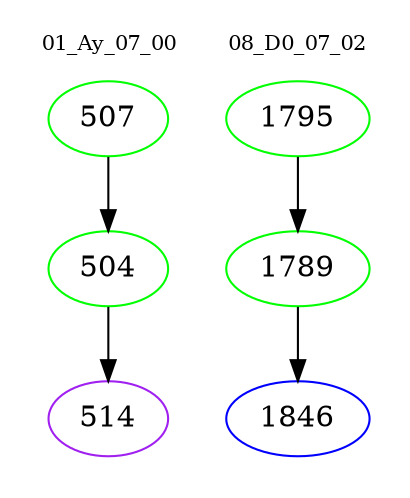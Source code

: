 digraph{
subgraph cluster_0 {
color = white
label = "01_Ay_07_00";
fontsize=10;
T0_507 [label="507", color="green"]
T0_507 -> T0_504 [color="black"]
T0_504 [label="504", color="green"]
T0_504 -> T0_514 [color="black"]
T0_514 [label="514", color="purple"]
}
subgraph cluster_1 {
color = white
label = "08_D0_07_02";
fontsize=10;
T1_1795 [label="1795", color="green"]
T1_1795 -> T1_1789 [color="black"]
T1_1789 [label="1789", color="green"]
T1_1789 -> T1_1846 [color="black"]
T1_1846 [label="1846", color="blue"]
}
}
